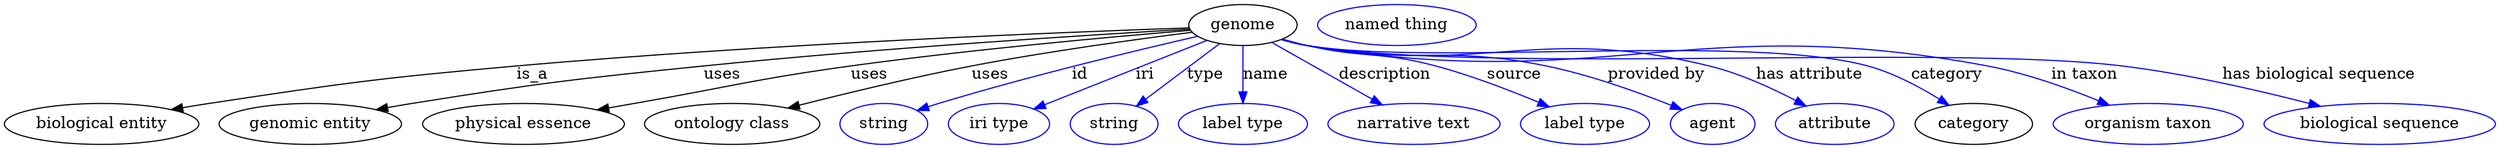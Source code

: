 digraph {
	graph [bb="0,0,2182.5,123"];
	node [label="\N"];
	genome	[height=0.5,
		label=genome,
		pos="1085.1,105",
		width=1.3179];
	"biological entity"	[height=0.5,
		pos="85.142,18",
		width=2.3651];
	genome -> "biological entity"	[label=is_a,
		lp="462.14,61.5",
		pos="e,146.24,30.57 1037.9,102.49 932.15,98.874 668.24,88.525 448.14,69 328.16,58.357 298.23,54.059 179.14,36 171.73,34.876 164.01,33.619 \
156.31,32.312"];
	"genomic entity"	[height=0.5,
		pos="268.14,18",
		width=2.2206];
	genome -> "genomic entity"	[label=uses,
		lp="628.64,61.5",
		pos="e,325.98,30.57 1038.4,101.39 953.43,96.466 768,84.839 612.14,69 498.45,57.446 469.98,54.062 357.14,36 350.36,34.914 343.3,33.704 \
336.26,32.444"];
	"physical essence"	[height=0.5,
		pos="454.14,18",
		width=2.4553];
	genome -> "physical essence"	[label=uses,
		lp="757.64,61.5",
		pos="e,518.84,30.353 1039.1,100.36 973.01,94.888 847.45,83.621 741.14,69 656.23,57.322 635.58,50.731 551.14,36 543.88,34.733 536.32,33.411 \
528.75,32.088"];
	"ontology class"	[height=0.5,
		pos="637.14,18",
		width=2.1304];
	genome -> "ontology class"	[label=uses,
		lp="863.64,61.5",
		pos="e,686.1,31.944 1040.6,98.641 992.68,92.59 914.2,81.888 847.14,69 795.69,59.112 737.81,45.113 695.87,34.442"];
	id	[color=blue,
		height=0.5,
		label=string,
		pos="770.14,18",
		width=1.0652];
	genome -> id	[color=blue,
		label=id,
		lp="942.14,61.5",
		pos="e,799.19,29.766 1045.5,95.088 993.05,83.041 898.01,60.259 818.14,36 815.05,35.062 811.87,34.046 808.68,32.993",
		style=solid];
	iri	[color=blue,
		height=0.5,
		label="iri type",
		pos="871.14,18",
		width=1.2277];
	genome -> iri	[color=blue,
		label=iri,
		lp="999.14,61.5",
		pos="e,901.81,31.18 1053.6,91.458 1015.8,76.452 952.48,51.307 911.27,34.938",
		style=solid];
	type	[color=blue,
		height=0.5,
		label=string,
		pos="972.14,18",
		width=1.0652];
	genome -> type	[color=blue,
		label=type,
		lp="1052.1,61.5",
		pos="e,991.7,33.71 1064.7,88.607 1046.5,74.96 1019.9,54.914 999.84,39.835",
		style=solid];
	name	[color=blue,
		height=0.5,
		label="label type",
		pos="1085.1,18",
		width=1.5707];
	genome -> name	[color=blue,
		label=name,
		lp="1105.1,61.5",
		pos="e,1085.1,36.175 1085.1,86.799 1085.1,75.163 1085.1,59.548 1085.1,46.237",
		style=solid];
	description	[color=blue,
		height=0.5,
		label="narrative text",
		pos="1235.1,18",
		width=2.0943];
	genome -> description	[color=blue,
		label=description,
		lp="1209.6,61.5",
		pos="e,1207.3,34.791 1110.6,89.581 1134.7,75.921 1171.2,55.256 1198.4,39.811",
		style=solid];
	source	[color=blue,
		height=0.5,
		label="label type",
		pos="1385.1,18",
		width=1.5707];
	genome -> source	[color=blue,
		label=source,
		lp="1323.1,61.5",
		pos="e,1353.7,33.105 1119.9,92.646 1126.9,90.59 1134.2,88.596 1141.1,87 1190.7,75.587 1205,82.137 1254.1,69 1285.1,60.719 1318.9,47.729 \
1344.4,37.064",
		style=solid];
	"provided by"	[color=blue,
		height=0.5,
		label=agent,
		pos="1497.1,18",
		width=1.0291];
	genome -> "provided by"	[color=blue,
		label="provided by",
		lp="1447.6,61.5",
		pos="e,1470.3,30.531 1119.2,92.42 1126.4,90.332 1134,88.382 1141.1,87 1233.1,69.298 1259.4,87.806 1351.1,69 1389.6,61.123 1431.8,45.896 \
1460.9,34.306",
		style=solid];
	"has attribute"	[color=blue,
		height=0.5,
		label=attribute,
		pos="1604.1,18",
		width=1.4443];
	genome -> "has attribute"	[color=blue,
		label="has attribute",
		lp="1582.1,61.5",
		pos="e,1578.9,33.79 1118.9,92.314 1126.1,90.206 1133.8,88.276 1141.1,87 1295.9,59.983 1341.5,106.16 1494.1,69 1520.8,62.517 1548.9,49.626 \
1570,38.558",
		style=solid];
	category	[height=0.5,
		pos="1725.1,18",
		width=1.4263];
	genome -> category	[color=blue,
		label=category,
		lp="1702.6,61.5",
		pos="e,1703.7,34.395 1118.9,92.234 1126.1,90.131 1133.8,88.223 1141.1,87 1249.1,68.96 1527.6,97.886 1633.1,69 1655.2,62.951 1677.9,50.739 \
1695.2,39.899",
		style=solid];
	"in taxon"	[color=blue,
		height=0.5,
		label="organism taxon",
		pos="1878.1,18",
		width=2.3109];
	genome -> "in taxon"	[color=blue,
		label="in taxon",
		lp="1823.1,61.5",
		pos="e,1844.2,34.526 1118.9,92.197 1126.1,90.097 1133.8,88.2 1141.1,87 1403.1,44.07 1477.3,118.24 1738.1,69 1771.6,62.683 1807.8,49.596 \
1835,38.395",
		style=solid];
	"has biological sequence"	[color=blue,
		height=0.5,
		label="biological sequence",
		pos="2081.1,18",
		width=2.8164];
	genome -> "has biological sequence"	[color=blue,
		label="has biological sequence",
		lp="2028.6,61.5",
		pos="e,2029.4,33.507 1118.9,92.17 1126.1,90.071 1133.8,88.181 1141.1,87 1298.1,61.686 1698.4,88.33 1856.1,69 1912.1,62.146 1974.6,47.698 \
2019.5,36.088",
		style=solid];
	"named thing_category"	[color=blue,
		height=0.5,
		label="named thing",
		pos="1220.1,105",
		width=1.9318];
}
